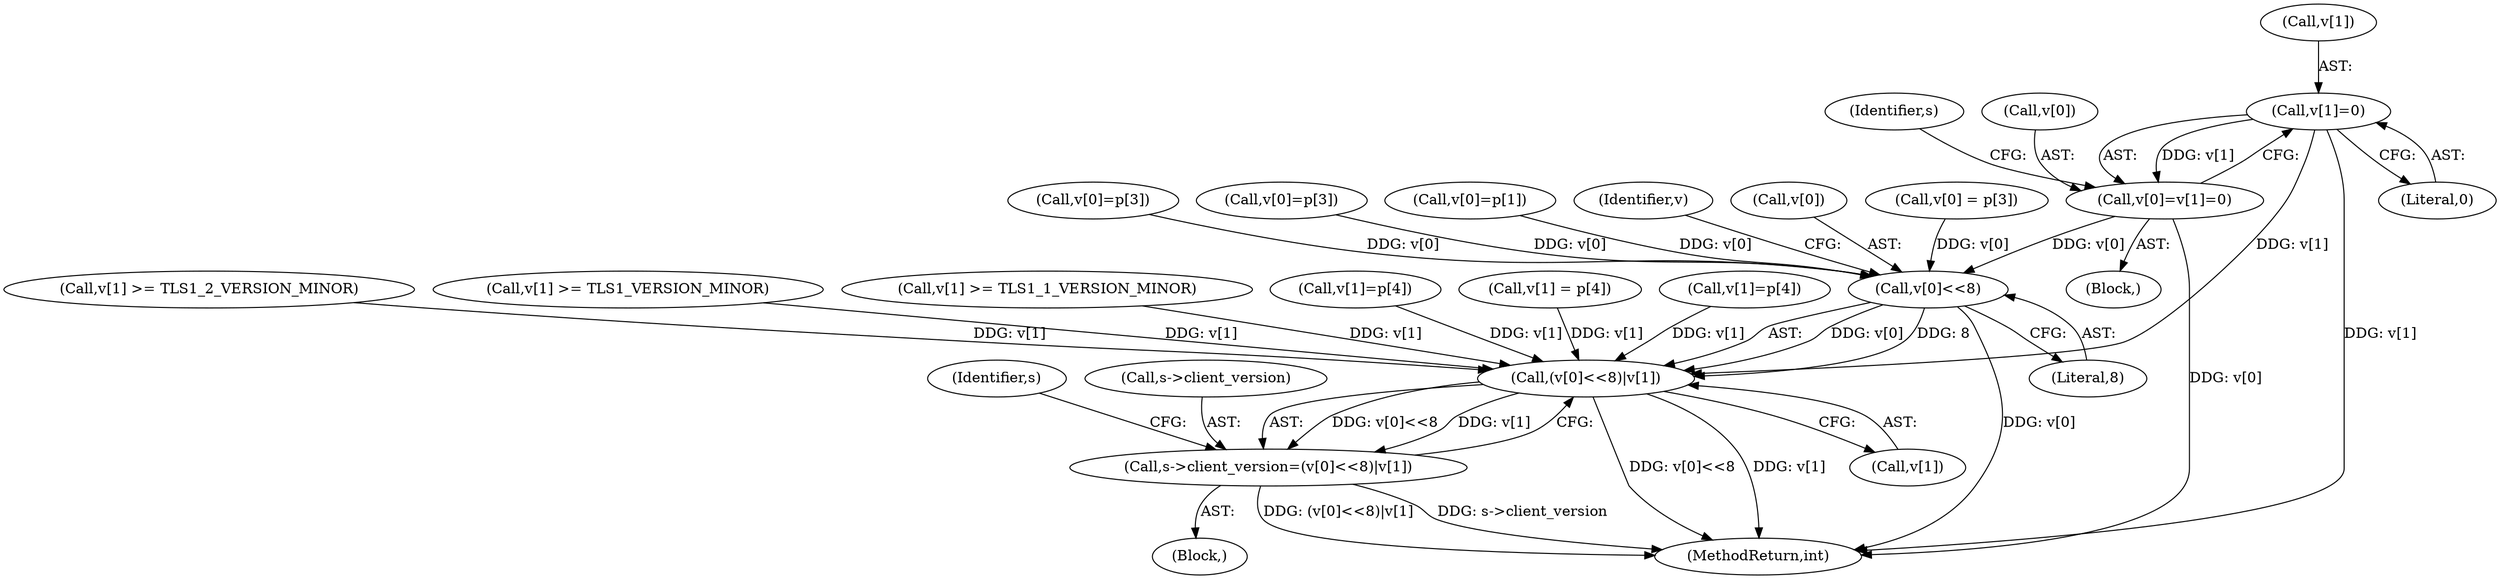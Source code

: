 digraph "0_openssl_26a59d9b46574e457870197dffa802871b4c8fc7_0@array" {
"1000185" [label="(Call,v[1]=0)"];
"1000181" [label="(Call,v[0]=v[1]=0)"];
"1001235" [label="(Call,v[0]<<8)"];
"1001234" [label="(Call,(v[0]<<8)|v[1])"];
"1001230" [label="(Call,s->client_version=(v[0]<<8)|v[1])"];
"1000243" [label="(Call,v[0]=p[3])"];
"1000275" [label="(Call,v[0]=p[3])"];
"1000465" [label="(Call,v[0]=p[1])"];
"1000180" [label="(Block,)"];
"1001245" [label="(Identifier,s)"];
"1000147" [label="(Block,)"];
"1001252" [label="(MethodReturn,int)"];
"1000517" [label="(Call,v[1] >= TLS1_2_VERSION_MINOR)"];
"1000509" [label="(Call,v[1] >= TLS1_VERSION_MINOR)"];
"1000540" [label="(Call,v[1] >= TLS1_1_VERSION_MINOR)"];
"1000186" [label="(Call,v[1])"];
"1000181" [label="(Call,v[0]=v[1]=0)"];
"1000193" [label="(Identifier,s)"];
"1001230" [label="(Call,s->client_version=(v[0]<<8)|v[1])"];
"1001231" [label="(Call,s->client_version)"];
"1001239" [label="(Literal,8)"];
"1001234" [label="(Call,(v[0]<<8)|v[1])"];
"1000185" [label="(Call,v[1]=0)"];
"1001240" [label="(Call,v[1])"];
"1000282" [label="(Call,v[1]=p[4])"];
"1000727" [label="(Call,v[1] = p[4])"];
"1001235" [label="(Call,v[0]<<8)"];
"1001241" [label="(Identifier,v)"];
"1000189" [label="(Literal,0)"];
"1001236" [label="(Call,v[0])"];
"1000250" [label="(Call,v[1]=p[4])"];
"1000182" [label="(Call,v[0])"];
"1000720" [label="(Call,v[0] = p[3])"];
"1000185" -> "1000181"  [label="AST: "];
"1000185" -> "1000189"  [label="CFG: "];
"1000186" -> "1000185"  [label="AST: "];
"1000189" -> "1000185"  [label="AST: "];
"1000181" -> "1000185"  [label="CFG: "];
"1000185" -> "1001252"  [label="DDG: v[1]"];
"1000185" -> "1000181"  [label="DDG: v[1]"];
"1000185" -> "1001234"  [label="DDG: v[1]"];
"1000181" -> "1000180"  [label="AST: "];
"1000182" -> "1000181"  [label="AST: "];
"1000193" -> "1000181"  [label="CFG: "];
"1000181" -> "1001252"  [label="DDG: v[0]"];
"1000181" -> "1001235"  [label="DDG: v[0]"];
"1001235" -> "1001234"  [label="AST: "];
"1001235" -> "1001239"  [label="CFG: "];
"1001236" -> "1001235"  [label="AST: "];
"1001239" -> "1001235"  [label="AST: "];
"1001241" -> "1001235"  [label="CFG: "];
"1001235" -> "1001252"  [label="DDG: v[0]"];
"1001235" -> "1001234"  [label="DDG: v[0]"];
"1001235" -> "1001234"  [label="DDG: 8"];
"1000720" -> "1001235"  [label="DDG: v[0]"];
"1000275" -> "1001235"  [label="DDG: v[0]"];
"1000243" -> "1001235"  [label="DDG: v[0]"];
"1000465" -> "1001235"  [label="DDG: v[0]"];
"1001234" -> "1001230"  [label="AST: "];
"1001234" -> "1001240"  [label="CFG: "];
"1001240" -> "1001234"  [label="AST: "];
"1001230" -> "1001234"  [label="CFG: "];
"1001234" -> "1001252"  [label="DDG: v[0]<<8"];
"1001234" -> "1001252"  [label="DDG: v[1]"];
"1001234" -> "1001230"  [label="DDG: v[0]<<8"];
"1001234" -> "1001230"  [label="DDG: v[1]"];
"1000250" -> "1001234"  [label="DDG: v[1]"];
"1000517" -> "1001234"  [label="DDG: v[1]"];
"1000509" -> "1001234"  [label="DDG: v[1]"];
"1000282" -> "1001234"  [label="DDG: v[1]"];
"1000540" -> "1001234"  [label="DDG: v[1]"];
"1000727" -> "1001234"  [label="DDG: v[1]"];
"1001230" -> "1000147"  [label="AST: "];
"1001231" -> "1001230"  [label="AST: "];
"1001245" -> "1001230"  [label="CFG: "];
"1001230" -> "1001252"  [label="DDG: (v[0]<<8)|v[1]"];
"1001230" -> "1001252"  [label="DDG: s->client_version"];
}
